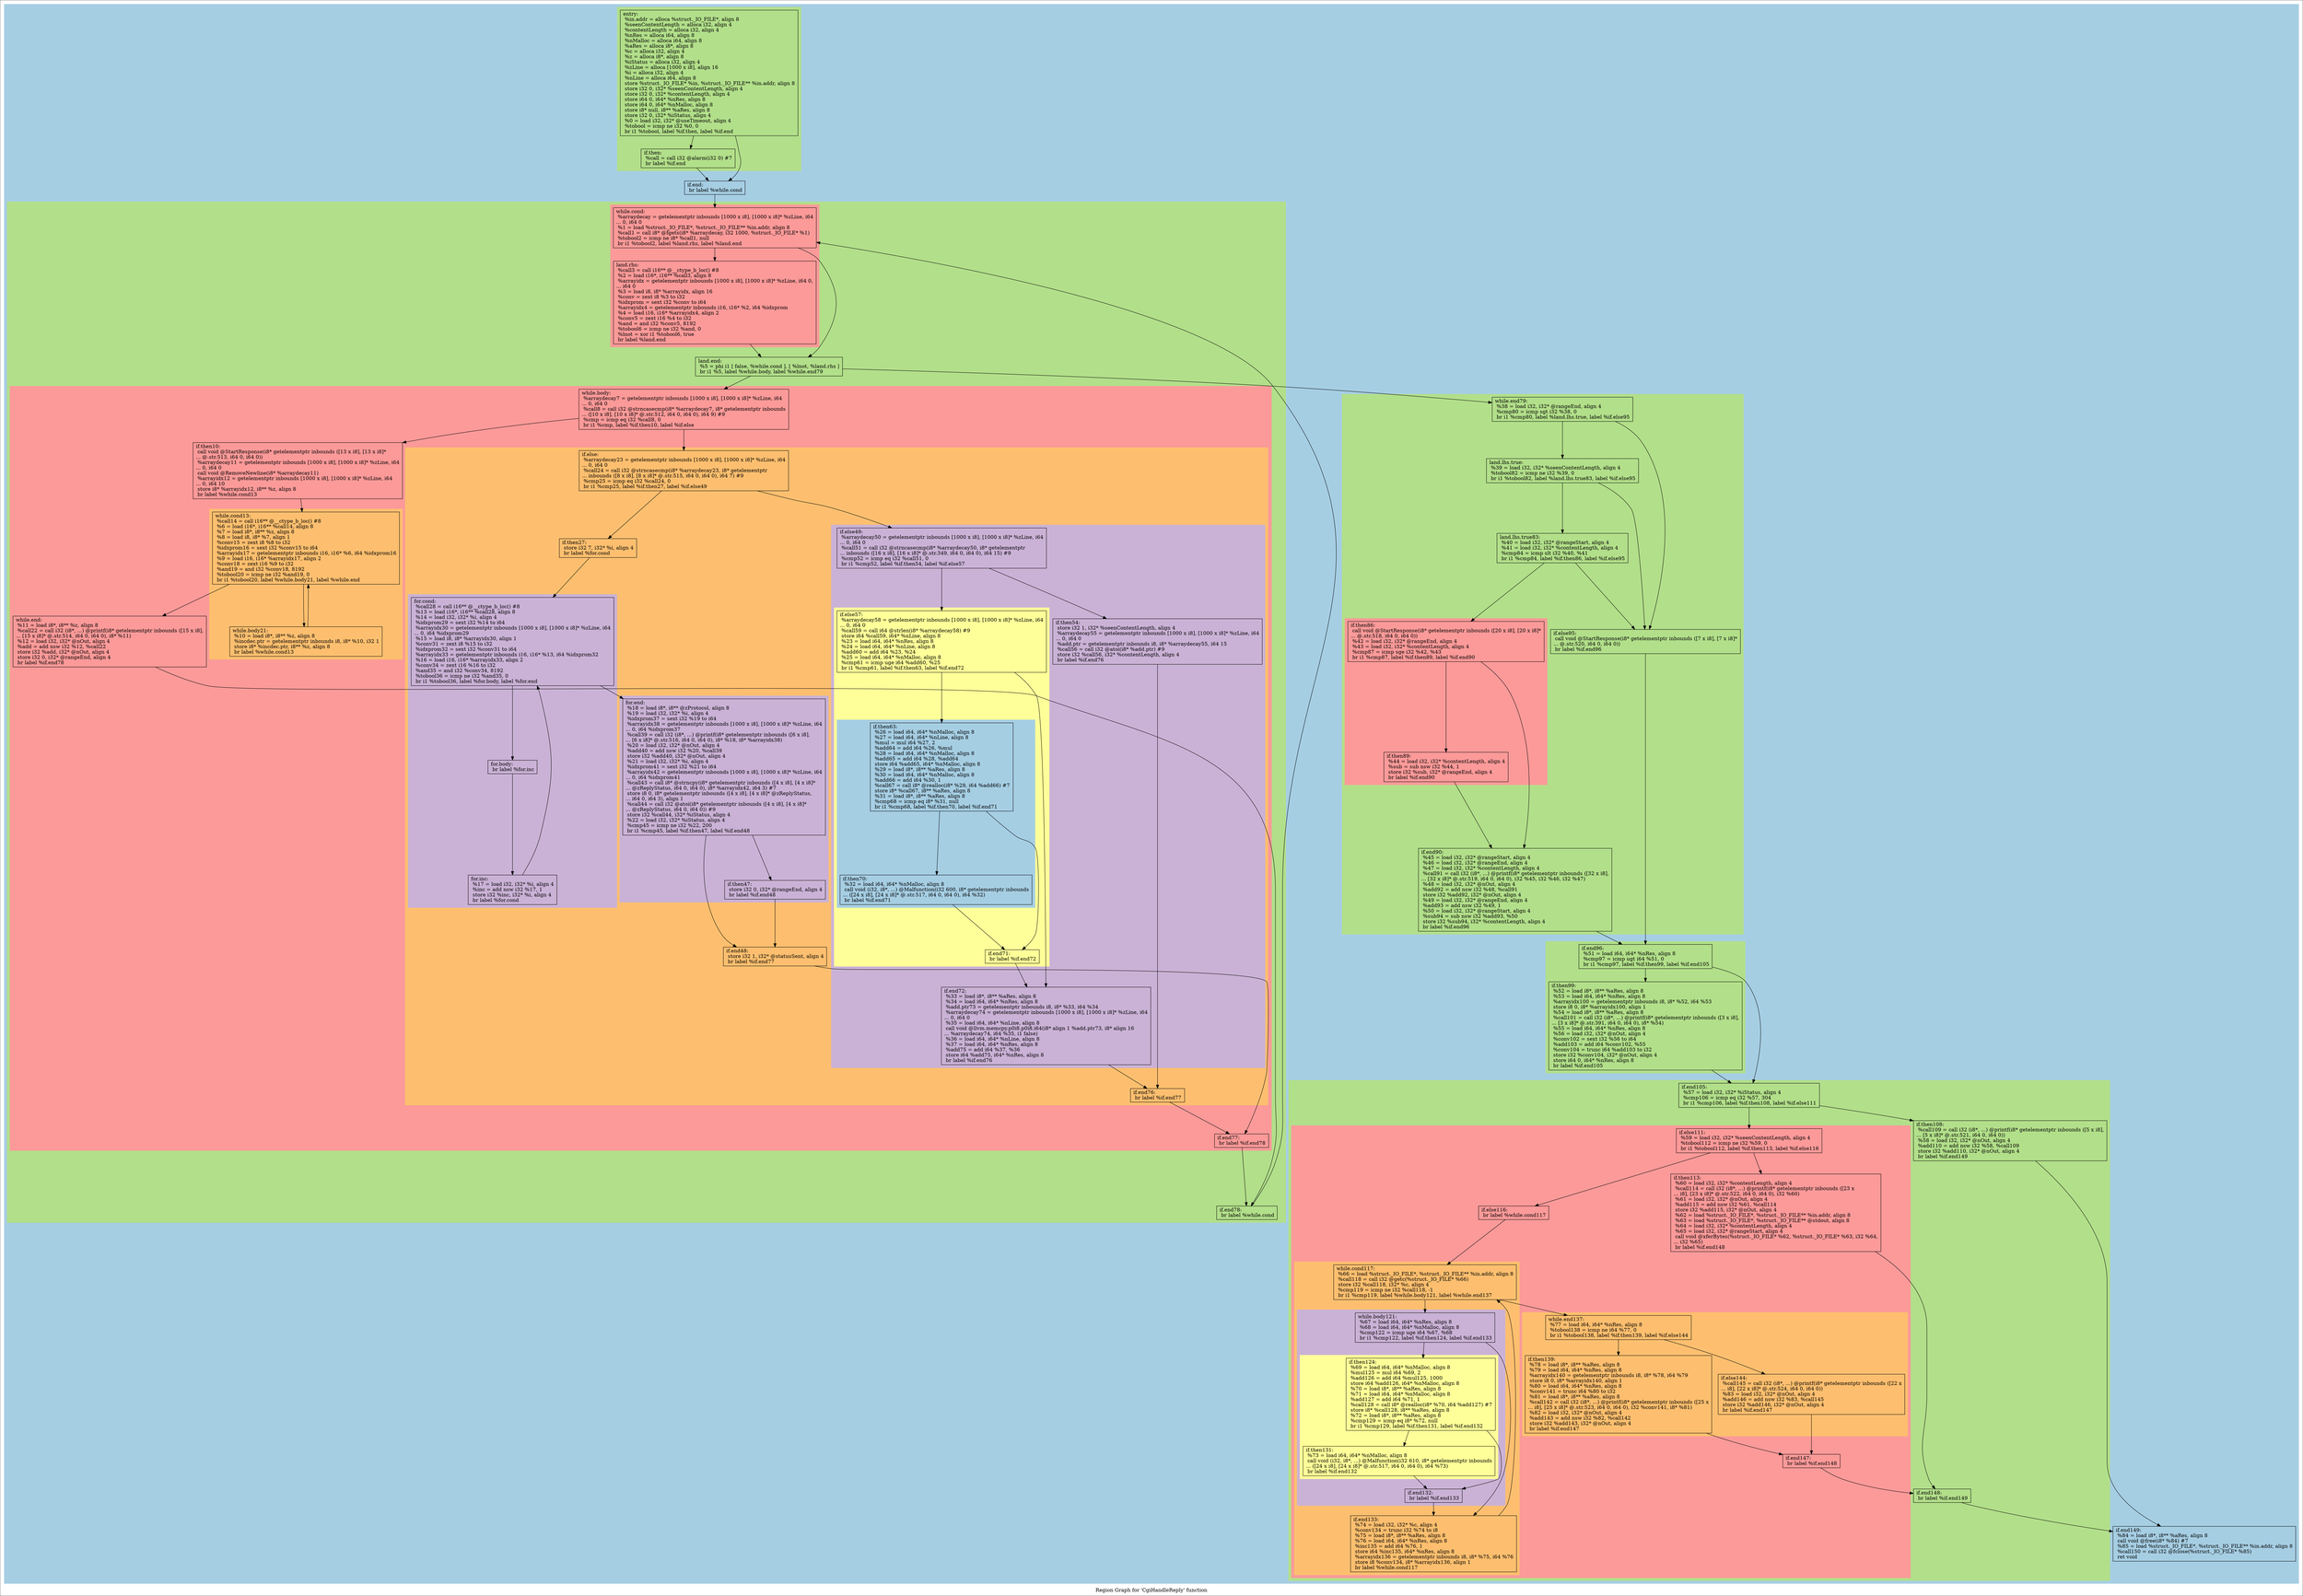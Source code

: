 digraph "Region Graph for 'CgiHandleReply' function" {
	label="Region Graph for 'CgiHandleReply' function";

	Node0x8ac6d0 [shape=record,label="{entry:\l  %in.addr = alloca %struct._IO_FILE*, align 8\l  %seenContentLength = alloca i32, align 4\l  %contentLength = alloca i32, align 4\l  %nRes = alloca i64, align 8\l  %nMalloc = alloca i64, align 8\l  %aRes = alloca i8*, align 8\l  %c = alloca i32, align 4\l  %z = alloca i8*, align 8\l  %iStatus = alloca i32, align 4\l  %zLine = alloca [1000 x i8], align 16\l  %i = alloca i32, align 4\l  %nLine = alloca i64, align 8\l  store %struct._IO_FILE* %in, %struct._IO_FILE** %in.addr, align 8\l  store i32 0, i32* %seenContentLength, align 4\l  store i32 0, i32* %contentLength, align 4\l  store i64 0, i64* %nRes, align 8\l  store i64 0, i64* %nMalloc, align 8\l  store i8* null, i8** %aRes, align 8\l  store i32 0, i32* %iStatus, align 4\l  %0 = load i32, i32* @useTimeout, align 4\l  %tobool = icmp ne i32 %0, 0\l  br i1 %tobool, label %if.then, label %if.end\l}"];
	Node0x8ac6d0 -> Node0x93a3c0;
	Node0x8ac6d0 -> Node0x8b7f60;
	Node0x93a3c0 [shape=record,label="{if.then:                                          \l  %call = call i32 @alarm(i32 0) #7\l  br label %if.end\l}"];
	Node0x93a3c0 -> Node0x8b7f60;
	Node0x8b7f60 [shape=record,label="{if.end:                                           \l  br label %while.cond\l}"];
	Node0x8b7f60 -> Node0x92e630;
	Node0x92e630 [shape=record,label="{while.cond:                                       \l  %arraydecay = getelementptr inbounds [1000 x i8], [1000 x i8]* %zLine, i64\l... 0, i64 0\l  %1 = load %struct._IO_FILE*, %struct._IO_FILE** %in.addr, align 8\l  %call1 = call i8* @fgets(i8* %arraydecay, i32 1000, %struct._IO_FILE* %1)\l  %tobool2 = icmp ne i8* %call1, null\l  br i1 %tobool2, label %land.rhs, label %land.end\l}"];
	Node0x92e630 -> Node0x8aa3c0;
	Node0x92e630 -> Node0x8b0500;
	Node0x8aa3c0 [shape=record,label="{land.rhs:                                         \l  %call3 = call i16** @__ctype_b_loc() #8\l  %2 = load i16*, i16** %call3, align 8\l  %arrayidx = getelementptr inbounds [1000 x i8], [1000 x i8]* %zLine, i64 0,\l... i64 0\l  %3 = load i8, i8* %arrayidx, align 16\l  %conv = zext i8 %3 to i32\l  %idxprom = sext i32 %conv to i64\l  %arrayidx4 = getelementptr inbounds i16, i16* %2, i64 %idxprom\l  %4 = load i16, i16* %arrayidx4, align 2\l  %conv5 = zext i16 %4 to i32\l  %and = and i32 %conv5, 8192\l  %tobool6 = icmp ne i32 %and, 0\l  %lnot = xor i1 %tobool6, true\l  br label %land.end\l}"];
	Node0x8aa3c0 -> Node0x8b0500;
	Node0x8b0500 [shape=record,label="{land.end:                                         \l  %5 = phi i1 [ false, %while.cond ], [ %lnot, %land.rhs ]\l  br i1 %5, label %while.body, label %while.end79\l}"];
	Node0x8b0500 -> Node0x8ddfd0;
	Node0x8b0500 -> Node0x90f900;
	Node0x8ddfd0 [shape=record,label="{while.body:                                       \l  %arraydecay7 = getelementptr inbounds [1000 x i8], [1000 x i8]* %zLine, i64\l... 0, i64 0\l  %call8 = call i32 @strncasecmp(i8* %arraydecay7, i8* getelementptr inbounds\l... ([10 x i8], [10 x i8]* @.str.512, i64 0, i64 0), i64 9) #9\l  %cmp = icmp eq i32 %call8, 0\l  br i1 %cmp, label %if.then10, label %if.else\l}"];
	Node0x8ddfd0 -> Node0x92e460;
	Node0x8ddfd0 -> Node0x9601c0;
	Node0x92e460 [shape=record,label="{if.then10:                                        \l  call void @StartResponse(i8* getelementptr inbounds ([13 x i8], [13 x i8]*\l... @.str.513, i64 0, i64 0))\l  %arraydecay11 = getelementptr inbounds [1000 x i8], [1000 x i8]* %zLine, i64\l... 0, i64 0\l  call void @RemoveNewline(i8* %arraydecay11)\l  %arrayidx12 = getelementptr inbounds [1000 x i8], [1000 x i8]* %zLine, i64\l... 0, i64 10\l  store i8* %arrayidx12, i8** %z, align 8\l  br label %while.cond13\l}"];
	Node0x92e460 -> Node0x8cb360;
	Node0x8cb360 [shape=record,label="{while.cond13:                                     \l  %call14 = call i16** @__ctype_b_loc() #8\l  %6 = load i16*, i16** %call14, align 8\l  %7 = load i8*, i8** %z, align 8\l  %8 = load i8, i8* %7, align 1\l  %conv15 = zext i8 %8 to i32\l  %idxprom16 = sext i32 %conv15 to i64\l  %arrayidx17 = getelementptr inbounds i16, i16* %6, i64 %idxprom16\l  %9 = load i16, i16* %arrayidx17, align 2\l  %conv18 = zext i16 %9 to i32\l  %and19 = and i32 %conv18, 8192\l  %tobool20 = icmp ne i32 %and19, 0\l  br i1 %tobool20, label %while.body21, label %while.end\l}"];
	Node0x8cb360 -> Node0x8cb180;
	Node0x8cb360 -> Node0x8cbb10;
	Node0x8cb180 [shape=record,label="{while.body21:                                     \l  %10 = load i8*, i8** %z, align 8\l  %incdec.ptr = getelementptr inbounds i8, i8* %10, i32 1\l  store i8* %incdec.ptr, i8** %z, align 8\l  br label %while.cond13\l}"];
	Node0x8cb180 -> Node0x8cb360[constraint=false];
	Node0x8cbb10 [shape=record,label="{while.end:                                        \l  %11 = load i8*, i8** %z, align 8\l  %call22 = call i32 (i8*, ...) @printf(i8* getelementptr inbounds ([15 x i8],\l... [15 x i8]* @.str.514, i64 0, i64 0), i8* %11)\l  %12 = load i32, i32* @nOut, align 4\l  %add = add nsw i32 %12, %call22\l  store i32 %add, i32* @nOut, align 4\l  store i32 0, i32* @rangeEnd, align 4\l  br label %if.end78\l}"];
	Node0x8cbb10 -> Node0x95daf0;
	Node0x95daf0 [shape=record,label="{if.end78:                                         \l  br label %while.cond\l}"];
	Node0x95daf0 -> Node0x92e630[constraint=false];
	Node0x9601c0 [shape=record,label="{if.else:                                          \l  %arraydecay23 = getelementptr inbounds [1000 x i8], [1000 x i8]* %zLine, i64\l... 0, i64 0\l  %call24 = call i32 @strncasecmp(i8* %arraydecay23, i8* getelementptr\l... inbounds ([8 x i8], [8 x i8]* @.str.515, i64 0, i64 0), i64 7) #9\l  %cmp25 = icmp eq i32 %call24, 0\l  br i1 %cmp25, label %if.then27, label %if.else49\l}"];
	Node0x9601c0 -> Node0x901b10;
	Node0x9601c0 -> Node0x9278c0;
	Node0x901b10 [shape=record,label="{if.then27:                                        \l  store i32 7, i32* %i, align 4\l  br label %for.cond\l}"];
	Node0x901b10 -> Node0x8f09a0;
	Node0x8f09a0 [shape=record,label="{for.cond:                                         \l  %call28 = call i16** @__ctype_b_loc() #8\l  %13 = load i16*, i16** %call28, align 8\l  %14 = load i32, i32* %i, align 4\l  %idxprom29 = sext i32 %14 to i64\l  %arrayidx30 = getelementptr inbounds [1000 x i8], [1000 x i8]* %zLine, i64\l... 0, i64 %idxprom29\l  %15 = load i8, i8* %arrayidx30, align 1\l  %conv31 = zext i8 %15 to i32\l  %idxprom32 = sext i32 %conv31 to i64\l  %arrayidx33 = getelementptr inbounds i16, i16* %13, i64 %idxprom32\l  %16 = load i16, i16* %arrayidx33, align 2\l  %conv34 = zext i16 %16 to i32\l  %and35 = and i32 %conv34, 8192\l  %tobool36 = icmp ne i32 %and35, 0\l  br i1 %tobool36, label %for.body, label %for.end\l}"];
	Node0x8f09a0 -> Node0x8c97f0;
	Node0x8f09a0 -> Node0x8d99f0;
	Node0x8c97f0 [shape=record,label="{for.body:                                         \l  br label %for.inc\l}"];
	Node0x8c97f0 -> Node0x90d000;
	Node0x90d000 [shape=record,label="{for.inc:                                          \l  %17 = load i32, i32* %i, align 4\l  %inc = add nsw i32 %17, 1\l  store i32 %inc, i32* %i, align 4\l  br label %for.cond\l}"];
	Node0x90d000 -> Node0x8f09a0[constraint=false];
	Node0x8d99f0 [shape=record,label="{for.end:                                          \l  %18 = load i8*, i8** @zProtocol, align 8\l  %19 = load i32, i32* %i, align 4\l  %idxprom37 = sext i32 %19 to i64\l  %arrayidx38 = getelementptr inbounds [1000 x i8], [1000 x i8]* %zLine, i64\l... 0, i64 %idxprom37\l  %call39 = call i32 (i8*, ...) @printf(i8* getelementptr inbounds ([6 x i8],\l... [6 x i8]* @.str.516, i64 0, i64 0), i8* %18, i8* %arrayidx38)\l  %20 = load i32, i32* @nOut, align 4\l  %add40 = add nsw i32 %20, %call39\l  store i32 %add40, i32* @nOut, align 4\l  %21 = load i32, i32* %i, align 4\l  %idxprom41 = sext i32 %21 to i64\l  %arrayidx42 = getelementptr inbounds [1000 x i8], [1000 x i8]* %zLine, i64\l... 0, i64 %idxprom41\l  %call43 = call i8* @strncpy(i8* getelementptr inbounds ([4 x i8], [4 x i8]*\l... @zReplyStatus, i64 0, i64 0), i8* %arrayidx42, i64 3) #7\l  store i8 0, i8* getelementptr inbounds ([4 x i8], [4 x i8]* @zReplyStatus,\l... i64 0, i64 3), align 1\l  %call44 = call i32 @atoi(i8* getelementptr inbounds ([4 x i8], [4 x i8]*\l... @zReplyStatus, i64 0, i64 0)) #9\l  store i32 %call44, i32* %iStatus, align 4\l  %22 = load i32, i32* %iStatus, align 4\l  %cmp45 = icmp ne i32 %22, 200\l  br i1 %cmp45, label %if.then47, label %if.end48\l}"];
	Node0x8d99f0 -> Node0x89d910;
	Node0x8d99f0 -> Node0x908830;
	Node0x89d910 [shape=record,label="{if.then47:                                        \l  store i32 0, i32* @rangeEnd, align 4\l  br label %if.end48\l}"];
	Node0x89d910 -> Node0x908830;
	Node0x908830 [shape=record,label="{if.end48:                                         \l  store i32 1, i32* @statusSent, align 4\l  br label %if.end77\l}"];
	Node0x908830 -> Node0x8d0120;
	Node0x8d0120 [shape=record,label="{if.end77:                                         \l  br label %if.end78\l}"];
	Node0x8d0120 -> Node0x95daf0;
	Node0x9278c0 [shape=record,label="{if.else49:                                        \l  %arraydecay50 = getelementptr inbounds [1000 x i8], [1000 x i8]* %zLine, i64\l... 0, i64 0\l  %call51 = call i32 @strncasecmp(i8* %arraydecay50, i8* getelementptr\l... inbounds ([16 x i8], [16 x i8]* @.str.349, i64 0, i64 0), i64 15) #9\l  %cmp52 = icmp eq i32 %call51, 0\l  br i1 %cmp52, label %if.then54, label %if.else57\l}"];
	Node0x9278c0 -> Node0x912700;
	Node0x9278c0 -> Node0x8ed3b0;
	Node0x912700 [shape=record,label="{if.then54:                                        \l  store i32 1, i32* %seenContentLength, align 4\l  %arraydecay55 = getelementptr inbounds [1000 x i8], [1000 x i8]* %zLine, i64\l... 0, i64 0\l  %add.ptr = getelementptr inbounds i8, i8* %arraydecay55, i64 15\l  %call56 = call i32 @atoi(i8* %add.ptr) #9\l  store i32 %call56, i32* %contentLength, align 4\l  br label %if.end76\l}"];
	Node0x912700 -> Node0x8f9c40;
	Node0x8f9c40 [shape=record,label="{if.end76:                                         \l  br label %if.end77\l}"];
	Node0x8f9c40 -> Node0x8d0120;
	Node0x8ed3b0 [shape=record,label="{if.else57:                                        \l  %arraydecay58 = getelementptr inbounds [1000 x i8], [1000 x i8]* %zLine, i64\l... 0, i64 0\l  %call59 = call i64 @strlen(i8* %arraydecay58) #9\l  store i64 %call59, i64* %nLine, align 8\l  %23 = load i64, i64* %nRes, align 8\l  %24 = load i64, i64* %nLine, align 8\l  %add60 = add i64 %23, %24\l  %25 = load i64, i64* %nMalloc, align 8\l  %cmp61 = icmp uge i64 %add60, %25\l  br i1 %cmp61, label %if.then63, label %if.end72\l}"];
	Node0x8ed3b0 -> Node0x8fdc30;
	Node0x8ed3b0 -> Node0x8c25e0;
	Node0x8fdc30 [shape=record,label="{if.then63:                                        \l  %26 = load i64, i64* %nMalloc, align 8\l  %27 = load i64, i64* %nLine, align 8\l  %mul = mul i64 %27, 2\l  %add64 = add i64 %26, %mul\l  %28 = load i64, i64* %nMalloc, align 8\l  %add65 = add i64 %28, %add64\l  store i64 %add65, i64* %nMalloc, align 8\l  %29 = load i8*, i8** %aRes, align 8\l  %30 = load i64, i64* %nMalloc, align 8\l  %add66 = add i64 %30, 1\l  %call67 = call i8* @realloc(i8* %29, i64 %add66) #7\l  store i8* %call67, i8** %aRes, align 8\l  %31 = load i8*, i8** %aRes, align 8\l  %cmp68 = icmp eq i8* %31, null\l  br i1 %cmp68, label %if.then70, label %if.end71\l}"];
	Node0x8fdc30 -> Node0x9007f0;
	Node0x8fdc30 -> Node0x928dc0;
	Node0x9007f0 [shape=record,label="{if.then70:                                        \l  %32 = load i64, i64* %nMalloc, align 8\l  call void (i32, i8*, ...) @Malfunction(i32 600, i8* getelementptr inbounds\l... ([24 x i8], [24 x i8]* @.str.517, i64 0, i64 0), i64 %32)\l  br label %if.end71\l}"];
	Node0x9007f0 -> Node0x928dc0;
	Node0x928dc0 [shape=record,label="{if.end71:                                         \l  br label %if.end72\l}"];
	Node0x928dc0 -> Node0x8c25e0;
	Node0x8c25e0 [shape=record,label="{if.end72:                                         \l  %33 = load i8*, i8** %aRes, align 8\l  %34 = load i64, i64* %nRes, align 8\l  %add.ptr73 = getelementptr inbounds i8, i8* %33, i64 %34\l  %arraydecay74 = getelementptr inbounds [1000 x i8], [1000 x i8]* %zLine, i64\l... 0, i64 0\l  %35 = load i64, i64* %nLine, align 8\l  call void @llvm.memcpy.p0i8.p0i8.i64(i8* align 1 %add.ptr73, i8* align 16\l... %arraydecay74, i64 %35, i1 false)\l  %36 = load i64, i64* %nLine, align 8\l  %37 = load i64, i64* %nRes, align 8\l  %add75 = add i64 %37, %36\l  store i64 %add75, i64* %nRes, align 8\l  br label %if.end76\l}"];
	Node0x8c25e0 -> Node0x8f9c40;
	Node0x90f900 [shape=record,label="{while.end79:                                      \l  %38 = load i32, i32* @rangeEnd, align 4\l  %cmp80 = icmp sgt i32 %38, 0\l  br i1 %cmp80, label %land.lhs.true, label %if.else95\l}"];
	Node0x90f900 -> Node0x9130e0;
	Node0x90f900 -> Node0x971020;
	Node0x9130e0 [shape=record,label="{land.lhs.true:                                    \l  %39 = load i32, i32* %seenContentLength, align 4\l  %tobool82 = icmp ne i32 %39, 0\l  br i1 %tobool82, label %land.lhs.true83, label %if.else95\l}"];
	Node0x9130e0 -> Node0x8b9c60;
	Node0x9130e0 -> Node0x971020;
	Node0x8b9c60 [shape=record,label="{land.lhs.true83:                                  \l  %40 = load i32, i32* @rangeStart, align 4\l  %41 = load i32, i32* %contentLength, align 4\l  %cmp84 = icmp slt i32 %40, %41\l  br i1 %cmp84, label %if.then86, label %if.else95\l}"];
	Node0x8b9c60 -> Node0x89d710;
	Node0x8b9c60 -> Node0x971020;
	Node0x89d710 [shape=record,label="{if.then86:                                        \l  call void @StartResponse(i8* getelementptr inbounds ([20 x i8], [20 x i8]*\l... @.str.518, i64 0, i64 0))\l  %42 = load i32, i32* @rangeEnd, align 4\l  %43 = load i32, i32* %contentLength, align 4\l  %cmp87 = icmp sge i32 %42, %43\l  br i1 %cmp87, label %if.then89, label %if.end90\l}"];
	Node0x89d710 -> Node0x967b10;
	Node0x89d710 -> Node0x8d1e10;
	Node0x967b10 [shape=record,label="{if.then89:                                        \l  %44 = load i32, i32* %contentLength, align 4\l  %sub = sub nsw i32 %44, 1\l  store i32 %sub, i32* @rangeEnd, align 4\l  br label %if.end90\l}"];
	Node0x967b10 -> Node0x8d1e10;
	Node0x8d1e10 [shape=record,label="{if.end90:                                         \l  %45 = load i32, i32* @rangeStart, align 4\l  %46 = load i32, i32* @rangeEnd, align 4\l  %47 = load i32, i32* %contentLength, align 4\l  %call91 = call i32 (i8*, ...) @printf(i8* getelementptr inbounds ([32 x i8],\l... [32 x i8]* @.str.519, i64 0, i64 0), i32 %45, i32 %46, i32 %47)\l  %48 = load i32, i32* @nOut, align 4\l  %add92 = add nsw i32 %48, %call91\l  store i32 %add92, i32* @nOut, align 4\l  %49 = load i32, i32* @rangeEnd, align 4\l  %add93 = add nsw i32 %49, 1\l  %50 = load i32, i32* @rangeStart, align 4\l  %sub94 = sub nsw i32 %add93, %50\l  store i32 %sub94, i32* %contentLength, align 4\l  br label %if.end96\l}"];
	Node0x8d1e10 -> Node0x898ef0;
	Node0x898ef0 [shape=record,label="{if.end96:                                         \l  %51 = load i64, i64* %nRes, align 8\l  %cmp97 = icmp ugt i64 %51, 0\l  br i1 %cmp97, label %if.then99, label %if.end105\l}"];
	Node0x898ef0 -> Node0x8dc5d0;
	Node0x898ef0 -> Node0x916980;
	Node0x8dc5d0 [shape=record,label="{if.then99:                                        \l  %52 = load i8*, i8** %aRes, align 8\l  %53 = load i64, i64* %nRes, align 8\l  %arrayidx100 = getelementptr inbounds i8, i8* %52, i64 %53\l  store i8 0, i8* %arrayidx100, align 1\l  %54 = load i8*, i8** %aRes, align 8\l  %call101 = call i32 (i8*, ...) @printf(i8* getelementptr inbounds ([3 x i8],\l... [3 x i8]* @.str.391, i64 0, i64 0), i8* %54)\l  %55 = load i64, i64* %nRes, align 8\l  %56 = load i32, i32* @nOut, align 4\l  %conv102 = sext i32 %56 to i64\l  %add103 = add i64 %conv102, %55\l  %conv104 = trunc i64 %add103 to i32\l  store i32 %conv104, i32* @nOut, align 4\l  store i64 0, i64* %nRes, align 8\l  br label %if.end105\l}"];
	Node0x8dc5d0 -> Node0x916980;
	Node0x916980 [shape=record,label="{if.end105:                                        \l  %57 = load i32, i32* %iStatus, align 4\l  %cmp106 = icmp eq i32 %57, 304\l  br i1 %cmp106, label %if.then108, label %if.else111\l}"];
	Node0x916980 -> Node0x916550;
	Node0x916980 -> Node0x906ec0;
	Node0x916550 [shape=record,label="{if.then108:                                       \l  %call109 = call i32 (i8*, ...) @printf(i8* getelementptr inbounds ([5 x i8],\l... [5 x i8]* @.str.521, i64 0, i64 0))\l  %58 = load i32, i32* @nOut, align 4\l  %add110 = add nsw i32 %58, %call109\l  store i32 %add110, i32* @nOut, align 4\l  br label %if.end149\l}"];
	Node0x916550 -> Node0x8d02b0;
	Node0x8d02b0 [shape=record,label="{if.end149:                                        \l  %84 = load i8*, i8** %aRes, align 8\l  call void @free(i8* %84) #7\l  %85 = load %struct._IO_FILE*, %struct._IO_FILE** %in.addr, align 8\l  %call150 = call i32 @fclose(%struct._IO_FILE* %85)\l  ret void\l}"];
	Node0x906ec0 [shape=record,label="{if.else111:                                       \l  %59 = load i32, i32* %seenContentLength, align 4\l  %tobool112 = icmp ne i32 %59, 0\l  br i1 %tobool112, label %if.then113, label %if.else116\l}"];
	Node0x906ec0 -> Node0x8d5c50;
	Node0x906ec0 -> Node0x8b86a0;
	Node0x8d5c50 [shape=record,label="{if.then113:                                       \l  %60 = load i32, i32* %contentLength, align 4\l  %call114 = call i32 (i8*, ...) @printf(i8* getelementptr inbounds ([23 x\l... i8], [23 x i8]* @.str.522, i64 0, i64 0), i32 %60)\l  %61 = load i32, i32* @nOut, align 4\l  %add115 = add nsw i32 %61, %call114\l  store i32 %add115, i32* @nOut, align 4\l  %62 = load %struct._IO_FILE*, %struct._IO_FILE** %in.addr, align 8\l  %63 = load %struct._IO_FILE*, %struct._IO_FILE** @stdout, align 8\l  %64 = load i32, i32* %contentLength, align 4\l  %65 = load i32, i32* @rangeStart, align 4\l  call void @xferBytes(%struct._IO_FILE* %62, %struct._IO_FILE* %63, i32 %64,\l... i32 %65)\l  br label %if.end148\l}"];
	Node0x8d5c50 -> Node0x8fc550;
	Node0x8fc550 [shape=record,label="{if.end148:                                        \l  br label %if.end149\l}"];
	Node0x8fc550 -> Node0x8d02b0;
	Node0x8b86a0 [shape=record,label="{if.else116:                                       \l  br label %while.cond117\l}"];
	Node0x8b86a0 -> Node0x8feaa0;
	Node0x8feaa0 [shape=record,label="{while.cond117:                                    \l  %66 = load %struct._IO_FILE*, %struct._IO_FILE** %in.addr, align 8\l  %call118 = call i32 @getc(%struct._IO_FILE* %66)\l  store i32 %call118, i32* %c, align 4\l  %cmp119 = icmp ne i32 %call118, -1\l  br i1 %cmp119, label %while.body121, label %while.end137\l}"];
	Node0x8feaa0 -> Node0x8b8de0;
	Node0x8feaa0 -> Node0x8fae50;
	Node0x8b8de0 [shape=record,label="{while.body121:                                    \l  %67 = load i64, i64* %nRes, align 8\l  %68 = load i64, i64* %nMalloc, align 8\l  %cmp122 = icmp uge i64 %67, %68\l  br i1 %cmp122, label %if.then124, label %if.end133\l}"];
	Node0x8b8de0 -> Node0x8aee60;
	Node0x8b8de0 -> Node0x8f0010;
	Node0x8aee60 [shape=record,label="{if.then124:                                       \l  %69 = load i64, i64* %nMalloc, align 8\l  %mul125 = mul i64 %69, 2\l  %add126 = add i64 %mul125, 1000\l  store i64 %add126, i64* %nMalloc, align 8\l  %70 = load i8*, i8** %aRes, align 8\l  %71 = load i64, i64* %nMalloc, align 8\l  %add127 = add i64 %71, 1\l  %call128 = call i8* @realloc(i8* %70, i64 %add127) #7\l  store i8* %call128, i8** %aRes, align 8\l  %72 = load i8*, i8** %aRes, align 8\l  %cmp129 = icmp eq i8* %72, null\l  br i1 %cmp129, label %if.then131, label %if.end132\l}"];
	Node0x8aee60 -> Node0x90d9d0;
	Node0x8aee60 -> Node0x8b4c40;
	Node0x90d9d0 [shape=record,label="{if.then131:                                       \l  %73 = load i64, i64* %nMalloc, align 8\l  call void (i32, i8*, ...) @Malfunction(i32 610, i8* getelementptr inbounds\l... ([24 x i8], [24 x i8]* @.str.517, i64 0, i64 0), i64 %73)\l  br label %if.end132\l}"];
	Node0x90d9d0 -> Node0x8b4c40;
	Node0x8b4c40 [shape=record,label="{if.end132:                                        \l  br label %if.end133\l}"];
	Node0x8b4c40 -> Node0x8f0010;
	Node0x8f0010 [shape=record,label="{if.end133:                                        \l  %74 = load i32, i32* %c, align 4\l  %conv134 = trunc i32 %74 to i8\l  %75 = load i8*, i8** %aRes, align 8\l  %76 = load i64, i64* %nRes, align 8\l  %inc135 = add i64 %76, 1\l  store i64 %inc135, i64* %nRes, align 8\l  %arrayidx136 = getelementptr inbounds i8, i8* %75, i64 %76\l  store i8 %conv134, i8* %arrayidx136, align 1\l  br label %while.cond117\l}"];
	Node0x8f0010 -> Node0x8feaa0[constraint=false];
	Node0x8fae50 [shape=record,label="{while.end137:                                     \l  %77 = load i64, i64* %nRes, align 8\l  %tobool138 = icmp ne i64 %77, 0\l  br i1 %tobool138, label %if.then139, label %if.else144\l}"];
	Node0x8fae50 -> Node0x8dd230;
	Node0x8fae50 -> Node0x8e7600;
	Node0x8dd230 [shape=record,label="{if.then139:                                       \l  %78 = load i8*, i8** %aRes, align 8\l  %79 = load i64, i64* %nRes, align 8\l  %arrayidx140 = getelementptr inbounds i8, i8* %78, i64 %79\l  store i8 0, i8* %arrayidx140, align 1\l  %80 = load i64, i64* %nRes, align 8\l  %conv141 = trunc i64 %80 to i32\l  %81 = load i8*, i8** %aRes, align 8\l  %call142 = call i32 (i8*, ...) @printf(i8* getelementptr inbounds ([25 x\l... i8], [25 x i8]* @.str.523, i64 0, i64 0), i32 %conv141, i8* %81)\l  %82 = load i32, i32* @nOut, align 4\l  %add143 = add nsw i32 %82, %call142\l  store i32 %add143, i32* @nOut, align 4\l  br label %if.end147\l}"];
	Node0x8dd230 -> Node0x945f00;
	Node0x945f00 [shape=record,label="{if.end147:                                        \l  br label %if.end148\l}"];
	Node0x945f00 -> Node0x8fc550;
	Node0x8e7600 [shape=record,label="{if.else144:                                       \l  %call145 = call i32 (i8*, ...) @printf(i8* getelementptr inbounds ([22 x\l... i8], [22 x i8]* @.str.524, i64 0, i64 0))\l  %83 = load i32, i32* @nOut, align 4\l  %add146 = add nsw i32 %83, %call145\l  store i32 %add146, i32* @nOut, align 4\l  br label %if.end147\l}"];
	Node0x8e7600 -> Node0x945f00;
	Node0x971020 [shape=record,label="{if.else95:                                        \l  call void @StartResponse(i8* getelementptr inbounds ([7 x i8], [7 x i8]*\l... @.str.520, i64 0, i64 0))\l  br label %if.end96\l}"];
	Node0x971020 -> Node0x898ef0;
	colorscheme = "paired12"
        subgraph cluster_0x97ce50 {
          label = "";
          style = filled;
          color = 1
          subgraph cluster_0x9bcdc0 {
            label = "";
            style = filled;
            color = 3
            Node0x8ac6d0;
            Node0x93a3c0;
          }
          subgraph cluster_0x9bcd40 {
            label = "";
            style = filled;
            color = 3
            subgraph cluster_0x9bccc0 {
              label = "";
              style = filled;
              color = 5
              Node0x92e630;
              Node0x8aa3c0;
            }
            subgraph cluster_0x99e230 {
              label = "";
              style = filled;
              color = 5
              subgraph cluster_0x97d050 {
                label = "";
                style = filled;
                color = 7
                Node0x8cb360;
                Node0x8cb180;
              }
              subgraph cluster_0x99e1b0 {
                label = "";
                style = filled;
                color = 7
                subgraph cluster_0x9b8b20 {
                  label = "";
                  style = filled;
                  color = 9
                  Node0x8f09a0;
                  Node0x8c97f0;
                  Node0x90d000;
                }
                subgraph cluster_0x99dcc0 {
                  label = "";
                  style = filled;
                  color = 9
                  Node0x8d99f0;
                  Node0x89d910;
                }
                subgraph cluster_0x97ec00 {
                  label = "";
                  style = filled;
                  color = 9
                  subgraph cluster_0x97e940 {
                    label = "";
                    style = filled;
                    color = 11
                    subgraph cluster_0x9b8ba0 {
                      label = "";
                      style = filled;
                      color = 1
                      Node0x8fdc30;
                      Node0x9007f0;
                    }
                    Node0x8ed3b0;
                    Node0x928dc0;
                  }
                  Node0x9278c0;
                  Node0x912700;
                  Node0x8c25e0;
                }
                Node0x9601c0;
                Node0x901b10;
                Node0x908830;
                Node0x8f9c40;
              }
              Node0x8ddfd0;
              Node0x92e460;
              Node0x8cbb10;
              Node0x8d0120;
            }
            Node0x8b0500;
            Node0x95daf0;
          }
          subgraph cluster_0x9bcc40 {
            label = "";
            style = filled;
            color = 3
            subgraph cluster_0x99e2b0 {
              label = "";
              style = filled;
              color = 5
              Node0x89d710;
              Node0x967b10;
            }
            Node0x90f900;
            Node0x9130e0;
            Node0x8b9c60;
            Node0x8d1e10;
            Node0x971020;
          }
          subgraph cluster_0x9bcbc0 {
            label = "";
            style = filled;
            color = 3
            Node0x898ef0;
            Node0x8dc5d0;
          }
          subgraph cluster_0x9bbe40 {
            label = "";
            style = filled;
            color = 3
            subgraph cluster_0x9bbdc0 {
              label = "";
              style = filled;
              color = 5
              subgraph cluster_0x9bbd40 {
                label = "";
                style = filled;
                color = 7
                subgraph cluster_0x9bbc40 {
                  label = "";
                  style = filled;
                  color = 9
                  subgraph cluster_0x9bbbc0 {
                    label = "";
                    style = filled;
                    color = 11
                    Node0x8aee60;
                    Node0x90d9d0;
                  }
                  Node0x8b8de0;
                  Node0x8b4c40;
                }
                Node0x8feaa0;
                Node0x8f0010;
              }
              subgraph cluster_0x9bbcc0 {
                label = "";
                style = filled;
                color = 7
                Node0x8fae50;
                Node0x8dd230;
                Node0x8e7600;
              }
              Node0x906ec0;
              Node0x8d5c50;
              Node0x8b86a0;
              Node0x945f00;
            }
            Node0x916980;
            Node0x916550;
            Node0x8fc550;
          }
          Node0x8b7f60;
          Node0x8d02b0;
        }
}
